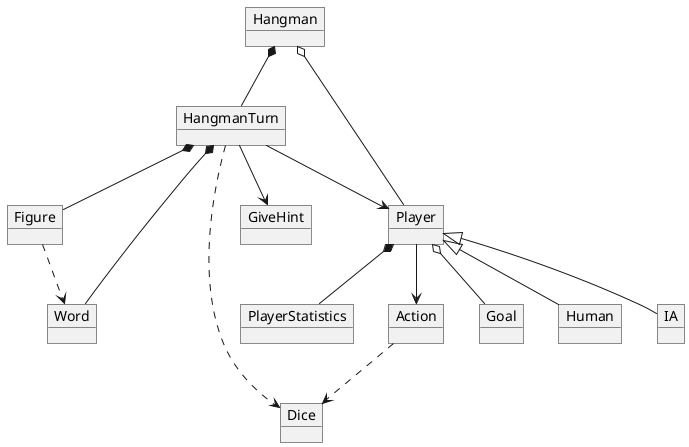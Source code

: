 @startuml
Object Hangman
Object HangmanTurn
Object Word
Object Figure
Object Player
Object Human
Object IA
Object PlayerStatistics
Object Action
Object Dice
Object GiveHint
Object Goal

Hangman *-- HangmanTurn
Hangman o-- Player

HangmanTurn *-- Figure
HangmanTurn *-- Word
HangmanTurn --> GiveHint
HangmanTurn --> Player
HangmanTurn ..> Dice

Player *-- PlayerStatistics
Player o-- Goal
Player --> Action
Player <|-- Human
Player <|-- IA

Action ..> Dice

Figure ..> Word
@enduml